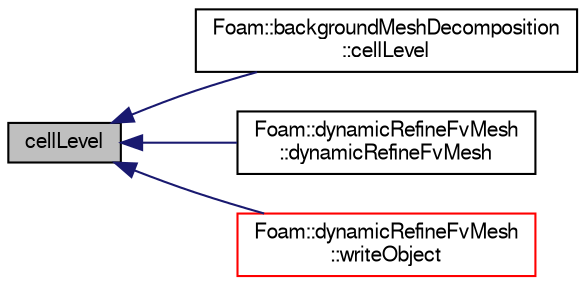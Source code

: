 digraph "cellLevel"
{
  bgcolor="transparent";
  edge [fontname="FreeSans",fontsize="10",labelfontname="FreeSans",labelfontsize="10"];
  node [fontname="FreeSans",fontsize="10",shape=record];
  rankdir="LR";
  Node1384 [label="cellLevel",height=0.2,width=0.4,color="black", fillcolor="grey75", style="filled", fontcolor="black"];
  Node1384 -> Node1385 [dir="back",color="midnightblue",fontsize="10",style="solid",fontname="FreeSans"];
  Node1385 [label="Foam::backgroundMeshDecomposition\l::cellLevel",height=0.2,width=0.4,color="black",URL="$a31362.html#ab050f861d833a6bba3d77a1064b38a34",tooltip="Return the cell level of the underlying mesh. "];
  Node1384 -> Node1386 [dir="back",color="midnightblue",fontsize="10",style="solid",fontname="FreeSans"];
  Node1386 [label="Foam::dynamicRefineFvMesh\l::dynamicRefineFvMesh",height=0.2,width=0.4,color="black",URL="$a21370.html#adb7d4548e6fcf38f86bf13798cef53eb",tooltip="Construct from IOobject. "];
  Node1384 -> Node1387 [dir="back",color="midnightblue",fontsize="10",style="solid",fontname="FreeSans"];
  Node1387 [label="Foam::dynamicRefineFvMesh\l::writeObject",height=0.2,width=0.4,color="red",URL="$a21370.html#aac52c08633b4e1e66bc6fb382b7ec674",tooltip="Write using given format, version and compression. "];
}
